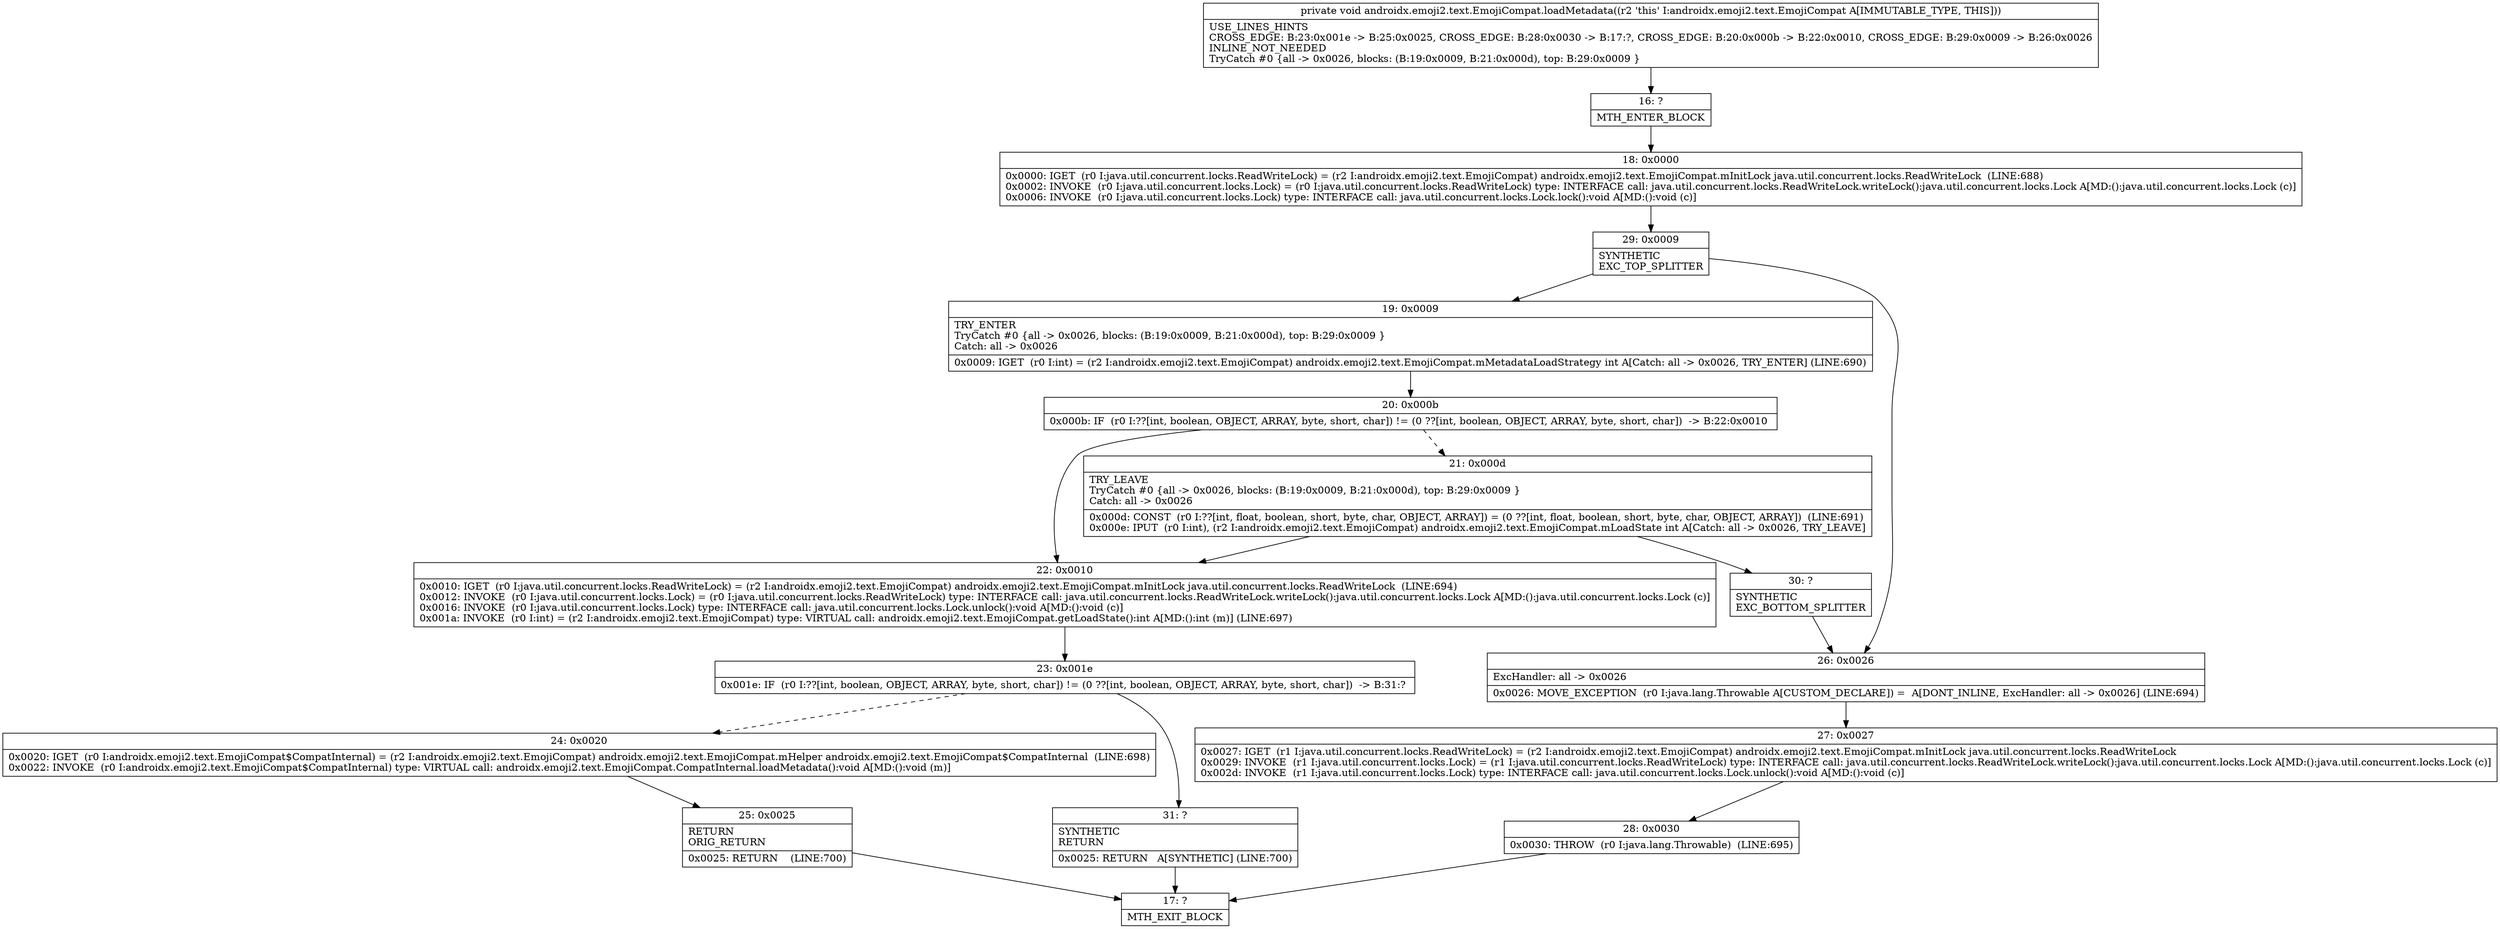 digraph "CFG forandroidx.emoji2.text.EmojiCompat.loadMetadata()V" {
Node_16 [shape=record,label="{16\:\ ?|MTH_ENTER_BLOCK\l}"];
Node_18 [shape=record,label="{18\:\ 0x0000|0x0000: IGET  (r0 I:java.util.concurrent.locks.ReadWriteLock) = (r2 I:androidx.emoji2.text.EmojiCompat) androidx.emoji2.text.EmojiCompat.mInitLock java.util.concurrent.locks.ReadWriteLock  (LINE:688)\l0x0002: INVOKE  (r0 I:java.util.concurrent.locks.Lock) = (r0 I:java.util.concurrent.locks.ReadWriteLock) type: INTERFACE call: java.util.concurrent.locks.ReadWriteLock.writeLock():java.util.concurrent.locks.Lock A[MD:():java.util.concurrent.locks.Lock (c)]\l0x0006: INVOKE  (r0 I:java.util.concurrent.locks.Lock) type: INTERFACE call: java.util.concurrent.locks.Lock.lock():void A[MD:():void (c)]\l}"];
Node_29 [shape=record,label="{29\:\ 0x0009|SYNTHETIC\lEXC_TOP_SPLITTER\l}"];
Node_19 [shape=record,label="{19\:\ 0x0009|TRY_ENTER\lTryCatch #0 \{all \-\> 0x0026, blocks: (B:19:0x0009, B:21:0x000d), top: B:29:0x0009 \}\lCatch: all \-\> 0x0026\l|0x0009: IGET  (r0 I:int) = (r2 I:androidx.emoji2.text.EmojiCompat) androidx.emoji2.text.EmojiCompat.mMetadataLoadStrategy int A[Catch: all \-\> 0x0026, TRY_ENTER] (LINE:690)\l}"];
Node_20 [shape=record,label="{20\:\ 0x000b|0x000b: IF  (r0 I:??[int, boolean, OBJECT, ARRAY, byte, short, char]) != (0 ??[int, boolean, OBJECT, ARRAY, byte, short, char])  \-\> B:22:0x0010 \l}"];
Node_21 [shape=record,label="{21\:\ 0x000d|TRY_LEAVE\lTryCatch #0 \{all \-\> 0x0026, blocks: (B:19:0x0009, B:21:0x000d), top: B:29:0x0009 \}\lCatch: all \-\> 0x0026\l|0x000d: CONST  (r0 I:??[int, float, boolean, short, byte, char, OBJECT, ARRAY]) = (0 ??[int, float, boolean, short, byte, char, OBJECT, ARRAY])  (LINE:691)\l0x000e: IPUT  (r0 I:int), (r2 I:androidx.emoji2.text.EmojiCompat) androidx.emoji2.text.EmojiCompat.mLoadState int A[Catch: all \-\> 0x0026, TRY_LEAVE]\l}"];
Node_30 [shape=record,label="{30\:\ ?|SYNTHETIC\lEXC_BOTTOM_SPLITTER\l}"];
Node_22 [shape=record,label="{22\:\ 0x0010|0x0010: IGET  (r0 I:java.util.concurrent.locks.ReadWriteLock) = (r2 I:androidx.emoji2.text.EmojiCompat) androidx.emoji2.text.EmojiCompat.mInitLock java.util.concurrent.locks.ReadWriteLock  (LINE:694)\l0x0012: INVOKE  (r0 I:java.util.concurrent.locks.Lock) = (r0 I:java.util.concurrent.locks.ReadWriteLock) type: INTERFACE call: java.util.concurrent.locks.ReadWriteLock.writeLock():java.util.concurrent.locks.Lock A[MD:():java.util.concurrent.locks.Lock (c)]\l0x0016: INVOKE  (r0 I:java.util.concurrent.locks.Lock) type: INTERFACE call: java.util.concurrent.locks.Lock.unlock():void A[MD:():void (c)]\l0x001a: INVOKE  (r0 I:int) = (r2 I:androidx.emoji2.text.EmojiCompat) type: VIRTUAL call: androidx.emoji2.text.EmojiCompat.getLoadState():int A[MD:():int (m)] (LINE:697)\l}"];
Node_23 [shape=record,label="{23\:\ 0x001e|0x001e: IF  (r0 I:??[int, boolean, OBJECT, ARRAY, byte, short, char]) != (0 ??[int, boolean, OBJECT, ARRAY, byte, short, char])  \-\> B:31:? \l}"];
Node_24 [shape=record,label="{24\:\ 0x0020|0x0020: IGET  (r0 I:androidx.emoji2.text.EmojiCompat$CompatInternal) = (r2 I:androidx.emoji2.text.EmojiCompat) androidx.emoji2.text.EmojiCompat.mHelper androidx.emoji2.text.EmojiCompat$CompatInternal  (LINE:698)\l0x0022: INVOKE  (r0 I:androidx.emoji2.text.EmojiCompat$CompatInternal) type: VIRTUAL call: androidx.emoji2.text.EmojiCompat.CompatInternal.loadMetadata():void A[MD:():void (m)]\l}"];
Node_25 [shape=record,label="{25\:\ 0x0025|RETURN\lORIG_RETURN\l|0x0025: RETURN    (LINE:700)\l}"];
Node_17 [shape=record,label="{17\:\ ?|MTH_EXIT_BLOCK\l}"];
Node_31 [shape=record,label="{31\:\ ?|SYNTHETIC\lRETURN\l|0x0025: RETURN   A[SYNTHETIC] (LINE:700)\l}"];
Node_26 [shape=record,label="{26\:\ 0x0026|ExcHandler: all \-\> 0x0026\l|0x0026: MOVE_EXCEPTION  (r0 I:java.lang.Throwable A[CUSTOM_DECLARE]) =  A[DONT_INLINE, ExcHandler: all \-\> 0x0026] (LINE:694)\l}"];
Node_27 [shape=record,label="{27\:\ 0x0027|0x0027: IGET  (r1 I:java.util.concurrent.locks.ReadWriteLock) = (r2 I:androidx.emoji2.text.EmojiCompat) androidx.emoji2.text.EmojiCompat.mInitLock java.util.concurrent.locks.ReadWriteLock \l0x0029: INVOKE  (r1 I:java.util.concurrent.locks.Lock) = (r1 I:java.util.concurrent.locks.ReadWriteLock) type: INTERFACE call: java.util.concurrent.locks.ReadWriteLock.writeLock():java.util.concurrent.locks.Lock A[MD:():java.util.concurrent.locks.Lock (c)]\l0x002d: INVOKE  (r1 I:java.util.concurrent.locks.Lock) type: INTERFACE call: java.util.concurrent.locks.Lock.unlock():void A[MD:():void (c)]\l}"];
Node_28 [shape=record,label="{28\:\ 0x0030|0x0030: THROW  (r0 I:java.lang.Throwable)  (LINE:695)\l}"];
MethodNode[shape=record,label="{private void androidx.emoji2.text.EmojiCompat.loadMetadata((r2 'this' I:androidx.emoji2.text.EmojiCompat A[IMMUTABLE_TYPE, THIS]))  | USE_LINES_HINTS\lCROSS_EDGE: B:23:0x001e \-\> B:25:0x0025, CROSS_EDGE: B:28:0x0030 \-\> B:17:?, CROSS_EDGE: B:20:0x000b \-\> B:22:0x0010, CROSS_EDGE: B:29:0x0009 \-\> B:26:0x0026\lINLINE_NOT_NEEDED\lTryCatch #0 \{all \-\> 0x0026, blocks: (B:19:0x0009, B:21:0x000d), top: B:29:0x0009 \}\l}"];
MethodNode -> Node_16;Node_16 -> Node_18;
Node_18 -> Node_29;
Node_29 -> Node_19;
Node_29 -> Node_26;
Node_19 -> Node_20;
Node_20 -> Node_21[style=dashed];
Node_20 -> Node_22;
Node_21 -> Node_22;
Node_21 -> Node_30;
Node_30 -> Node_26;
Node_22 -> Node_23;
Node_23 -> Node_24[style=dashed];
Node_23 -> Node_31;
Node_24 -> Node_25;
Node_25 -> Node_17;
Node_31 -> Node_17;
Node_26 -> Node_27;
Node_27 -> Node_28;
Node_28 -> Node_17;
}

